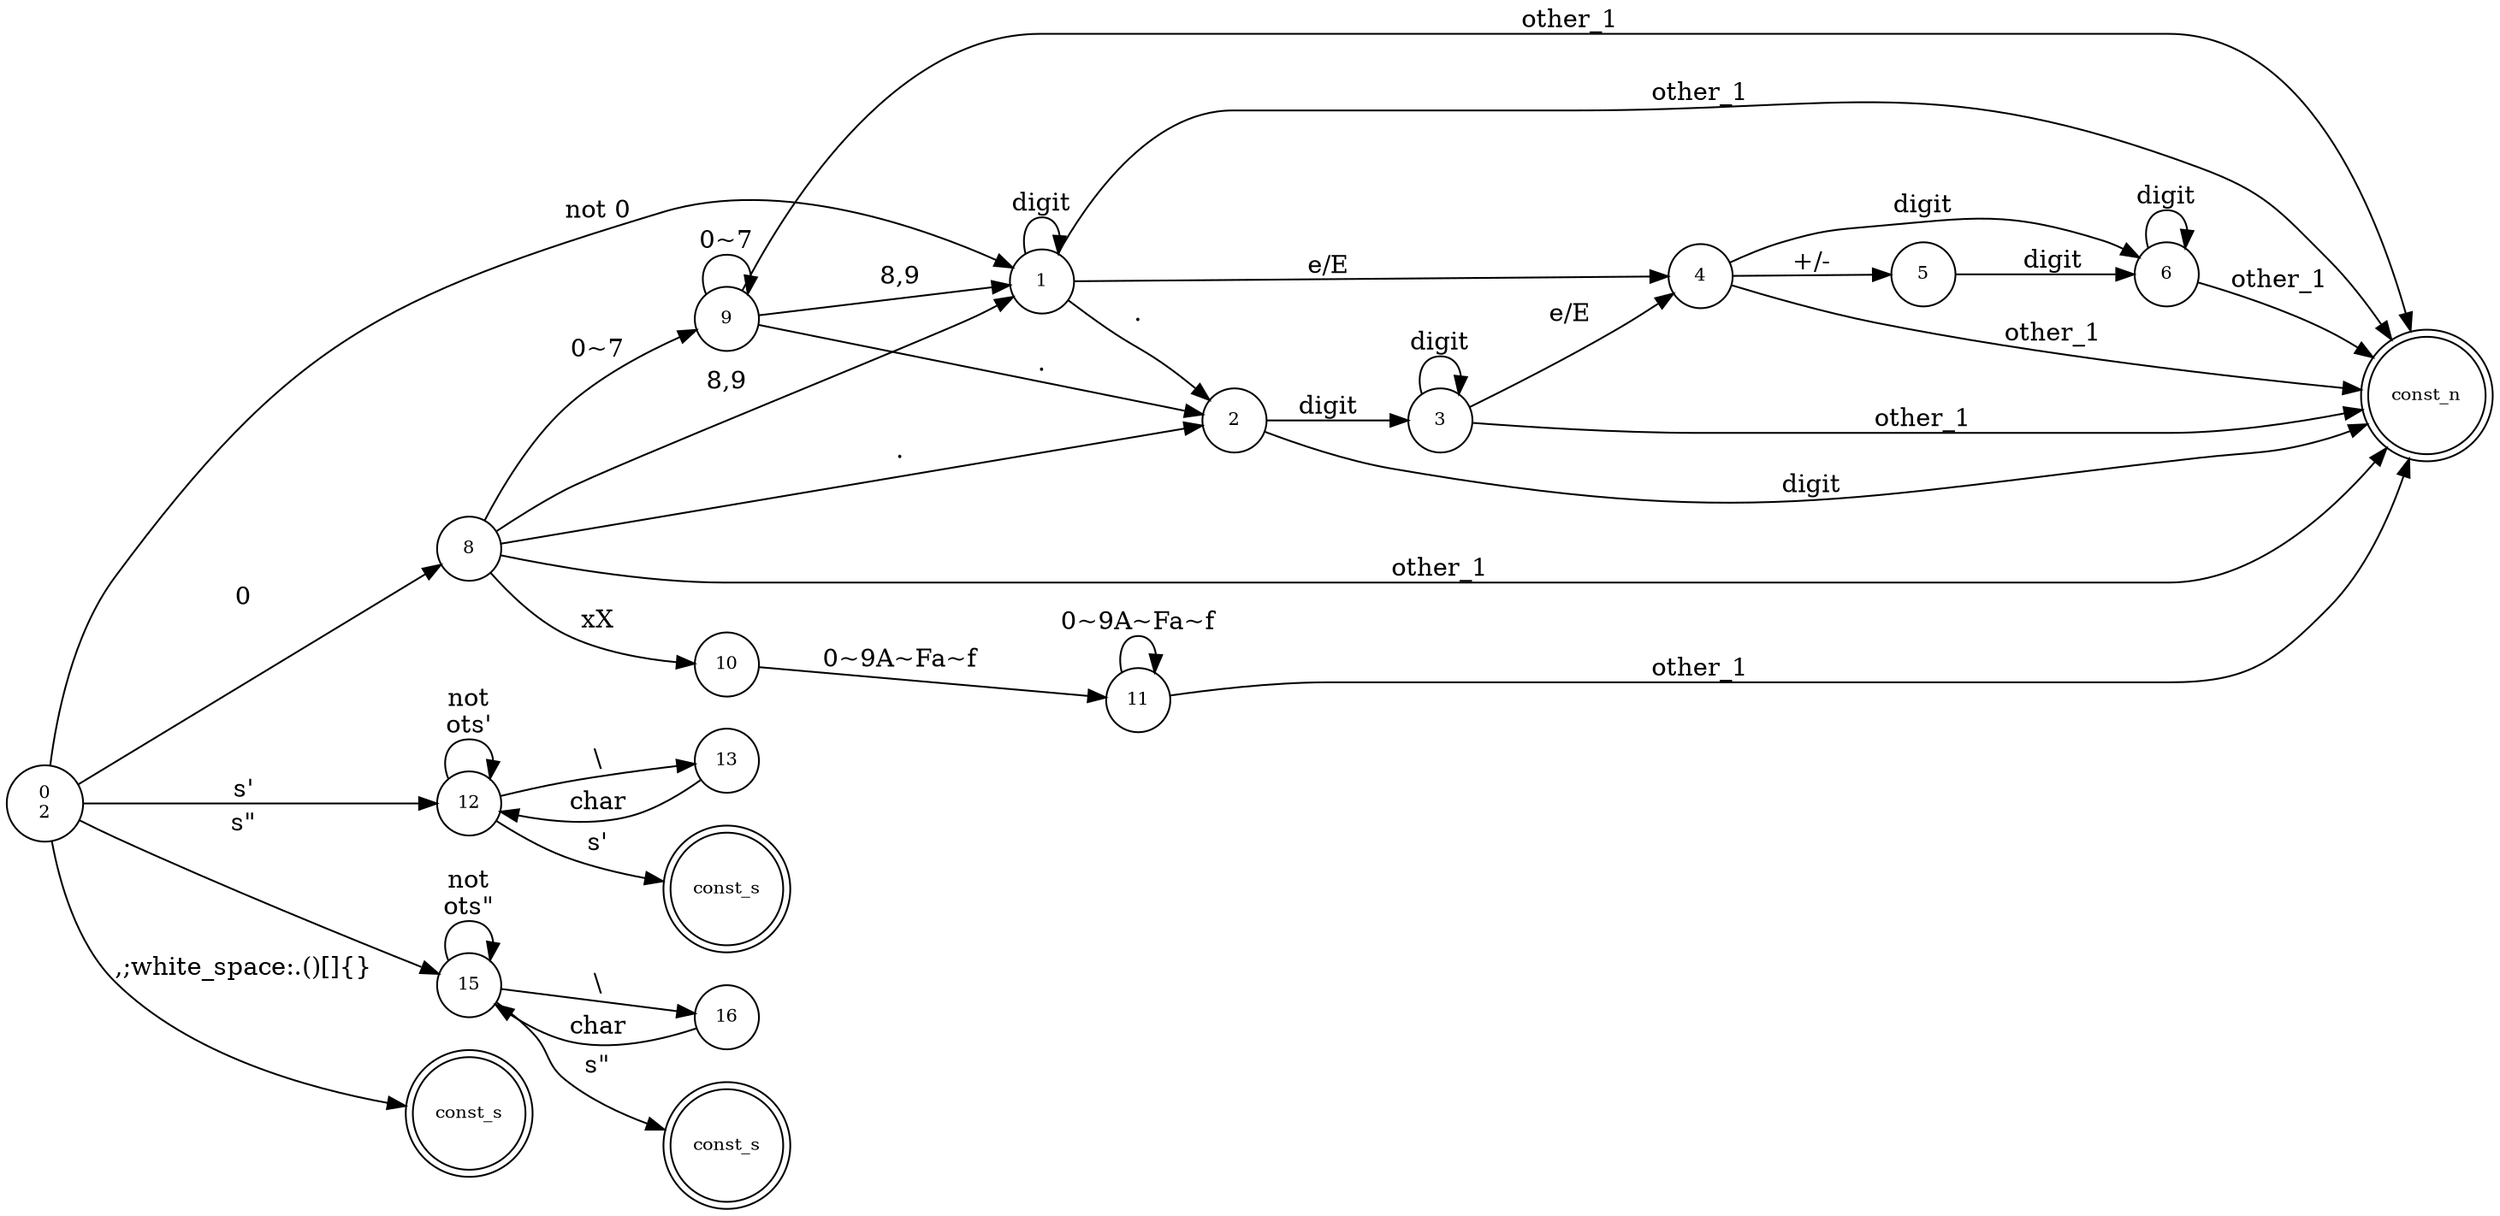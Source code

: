 digraph finit_state_machine {
    rankdir=LR;
    size="50,50";
    
    // the number and the string node 1 ~ 100
    node [shape = circle, label = "0\n2", fontsize = 10]; 0;
    node [shape = circle, label = "1", fontsize = 10]; 1;
    node [shape = circle, label = "2", fontsize = 10]; 2;
    node [shape = circle, label = "3", fontsize = 10]; 3;
    node [shape = circle, label = "4", fontsize = 10]; 4;
    node [shape = circle, label = "5", fontsize = 10]; 5;
    node [shape = circle, label = "6", fontsize = 10]; 6;
    // the state that is a number
    node [shape = doublecircle, label = "const_n", fontsize = 10]; 7;    
    node [shape = circle, label = "8", fontsize = 10]; 8;
    node [shape = circle, label = "9", fontsize = 10]; 9;
    node [shape = circle, label = "10", fontsize = 10]; 10;
    node [shape = circle, label = "11", fontsize = 10]; 11;

    node [shape = circle, label = "12", fontsize = 10]; 12;
    node [shape = circle, label = "13", fontsize = 10]; 13;
    node [shape = doublecircle, label = "const_s", fontsize = 10]; 14;
    node [shape = circle, label = "15", fontsize = 10]; 15;
    node [shape = circle, label = "16", fontsize = 10]; 16;
    node [shape = doublecircle, label = "const_s", fontsize = 10]; 17
    
    /*
    // the separate character  200 ~ 300
    // , ; white_space : ( ) [ ] { } 
    node [shape = doublecircle, label = "separate", fontsize = 10]; 200;  // ,
    */
    
    // the operator characer 400 ~ 500
    // ([point - operator *, &], -, +) need to be foucused on
    /*
    node [shape = circle, label = "400", fontsize = 10]; 400;       // +, ++, +=
    node [shape = doublecircle, label = "401", fontsize = 10]; 401;       // +
    node [shape = doublecircle, label = "402", fontsize = 10]; 402;       // ++
    node [shape = doublecircle, label = "403", fontsize = 10]; 403;       // +=
    
    node [shape = circle, label = "404", fontsize = 10]; 404;       // -, --, -=, ->
    node [shape = doublecircle, label = "405", fontsize = 10]; 405;       // -
    node [shape = doublecircle, label = "406", fontsize = 10]; 406;       // --
    node [shape = doublecircle, label = "407", fontsize = 10]; 407;       // -=
    
    node [shape = circle, label = "408", fontsize = 10]; 408;       // *, *=
    node [shape = doublecircle, label = "409", fontsize = 10]; 409;       // *
    node [shape = doublecircle, label = "410", fontsize = 10]; 410;       // *=
    
    node [shape = circle, label = "411", fontsize = 10]; 411;       // /, /=
    node [shape = doublecircle, label = "412", fontsize = 10]; 412;       // /
    node [shape = doublecircle, label = "413", fontsize = 10]; 413;       // /=
    
    node [shape = circle, label = "414", fontsize = 10]; 414;       // %, %=
    node [shape = doublecircle, label = "415", fontsize = 10]; 415;       // %
    node [shape = doublecircle, label = "416", fontsize = 10]; 416;       // %=
    
    node [shape = circle, label = "417", fontsize = 10]; 417;       // =, ==
    node [shape = doublecircle, label = "418", fontsize = 10]; 418;       // =
    node [shape = doublecircle, label = "419", fontsize = 10]; 419;       // ==
    
    node [shape = circle, label = "420", fontsize = 10]; 420;       // !, !=
    node [shape = doublecircle, label = "421", fontsize = 10]; 421;       // !
    node [shape = doublecircle, label = "422", fontsize = 10]; 422;       // !=
    
    node [shape = circle, label = "423", fontsize = 10]; 423;       // <, <=, <<
    node [shape = doublecircle, label = "424", fontsize = 10]; 424;       // <
    node [shape = doublecircle, label = "425", fontsize = 10]; 425;       // <=
    node [shape = doublecircle, label = "426", fontsize = 10]; 426;       // <<
    
    node [shape = circle, label = "427", fontsize = 10]; 427;       // >, >=, >>
    node [shape = doublecircle, label = "428", fontsize = 10]; 428;       // >
    node [shape = doublecircle, label = "429", fontsize = 10]; 429;       // >=
    node [shape = doublecircle, label = "430", fontsize = 10]; 430;       // >>
    
    node [shape = circle, label = "431", fontsize = 10]; 431;       // ~
    
    node [shape = circle, label = "432", fontsize = 10]; 432;       // &, &&, &=
    node [shape = doublecircle, label = "433", fontsize = 10]; 433;       // &
    node [shape = doublecircle, label = "434", fontsize = 10]; 434;       // &&
    node [shape = doublecircle, label = "435", fontsize = 10]; 435;       // &=
    
    node [shape = circle, label = "436", fontsize = 10]; 436;       // |, ||, |=
    node [shape = doublecircle, label = "437", fontsize = 10]; 437;       // |
    node [shape = doublecircle, label = "438", fontsize = 10]; 438;       // ||
    node [shape = doublecircle, label = "439", fontsize = 10]; 439;       // |=

    node [shape = doublecircle, label = "440", fontsize = 10]; 440;       // .
    node [shape = doublecircle, label = "441", fontsize = 10]; 441;       // ?

    node [shape = circle, label = "442", fontsize = 10]; 442;       // ^, ^=
    node [shape = doublecircle, label = "443", fontsize = 10]; 443;       // ^
    node [shape = doublecircle, label = "444", fontsize = 10]; 444;       // ^=
    */ 

    // node [shape = doublecircle, label = "445", fontsize = 10]; 445;       // ->

    // operator edge
    /*
    0       ->      400     [label="+"];
    400     ->      401     [label="other"];
    400     ->      402     [label="+"];
    400     ->      403     [label="="];
    0       ->      404     [label="-"];
    404     ->      405     [label="other"];
    404     ->      406     [label="-"];
    404     ->      407     [label="="];
    404     ->      445     [label=">"];
    0       ->      408     [label="*"];
    408     ->      409     [label="other"];
    408     ->      410     [label="="];
    0       ->      411     [label="/"];
    411     ->      412     [label="other"];
    411     ->      413     [label="="];
    0       ->      414     [label="%"];
    414     ->      415     [label="other"];
    414     ->      416     [label="="];
    0       ->      417     [label="="];
    417     ->      418     [label="other"];
    417     ->      419     [label="="];
    0       ->      420     [label="!"];
    420     ->      421     [label="other"];
    420     ->      422     [label="="];
    0       ->      423     [label="<"];
    423     ->      424     [label="other"];
    423     ->      425     [label="="];
    423     ->      426     [label="<"];
    0       ->      427     [label=">"];
    427     ->      428     [label="other"];
    427     ->      429     [label="="];
    427     ->      430     [label=">"];
    0       ->      431     [label="~"];
    0       ->      432     [label="&"];
    432     ->      433     [label="other"];
    432     ->      434     [label="&"];
    432     ->      435     [label="="];
    0       ->      436     [label="|"];
    436     ->      437     [label="other"];
    436     ->      438     [label="|"];
    436     ->      439     [label="="];
    0       ->      440     [label="."];
    0       ->      441     [label="?"];
    0       ->      442     [label="^"];
    442     ->      443     [label="other"];
    442     ->      444     [label="="];
    */

    /*
    // name node 600 ~ 700
    node [shape = circle, label = "600", fontsize = 10]; 600;             
    node [shape = doublecircle, label = "identifier", fontsize = 10]; 601;             //
    
    // name edge, need to check the saver name in C
    0       ->      600      [label="character,_"];
    600     ->      600      [label="character,digit,_"];
    600     ->      601      [label="other"];
    */

    // the number and the string edge
    0       ->      1       [label="not 0"];
    0       ->      8       [label="0"];
    1       ->      1       [label="digit"];
    1       ->      2       [label="."];
    1       ->      4       [label="e/E"];
    1       ->      7       [label="other_1"];
    2       ->      3       [label="digit"];
    2       ->      7       [label="digit"];
    3       ->      3       [label="digit"];
    3       ->      7       [label="other_1"];
    3       ->      4       [label="e/E"];
    4       ->      6       [label="digit"];
    4       ->      5       [label="+/-"];
    4       ->      7       [label="other_1"];
    5       ->      6       [label="digit"];
    6       ->      6       [label="digit"];
    6       ->      7       [label="other_1"];
    8       ->      1       [label="8,9"];
    8       ->      9       [label="0~7"];
    8       ->      10      [label="xX"];
    8       ->      7       [label="other_1"];
    8       ->      2       [label="."]
    9       ->      9       [label="0~7"];
    9       ->      1       [label="8,9"];
    9       ->      7       [label="other_1"];
    9       ->      2       [label="."];
    10      ->      11      [label="0~9A~Fa~f"];
    11      ->      11      [label="0~9A~Fa~f"];
    11      ->      7       [label="other_1"];

    0       ->      12      [label="s'"];
    12      ->      12      [label="not\nots'"];
    12      ->      13      [label="\\"];
    12      ->      14      [label="s'"]
    13      ->      12      [label="char"];

    0       ->      15      [label="s\""];
    15      ->      15      [label="not\nots\""];
    15      ->      16      [label="\\"];
    15      ->      17      [label="s\""];
    16      ->      15      [label="char"];

    // the separate character edge
    0       ->      200    [label=",;white_space:.()[]{}"];
}
